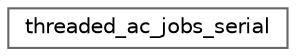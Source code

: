 digraph "Graphical Class Hierarchy"
{
 // LATEX_PDF_SIZE
  bgcolor="transparent";
  edge [fontname=Helvetica,fontsize=10,labelfontname=Helvetica,labelfontsize=10];
  node [fontname=Helvetica,fontsize=10,shape=box,height=0.2,width=0.4];
  rankdir="LR";
  Node0 [id="Node000000",label="threaded_ac_jobs_serial",height=0.2,width=0.4,color="grey40", fillcolor="white", style="filled",URL="$classthreaded__ac__jobs__serial.html",tooltip="Class to contain serial method jobs."];
}
